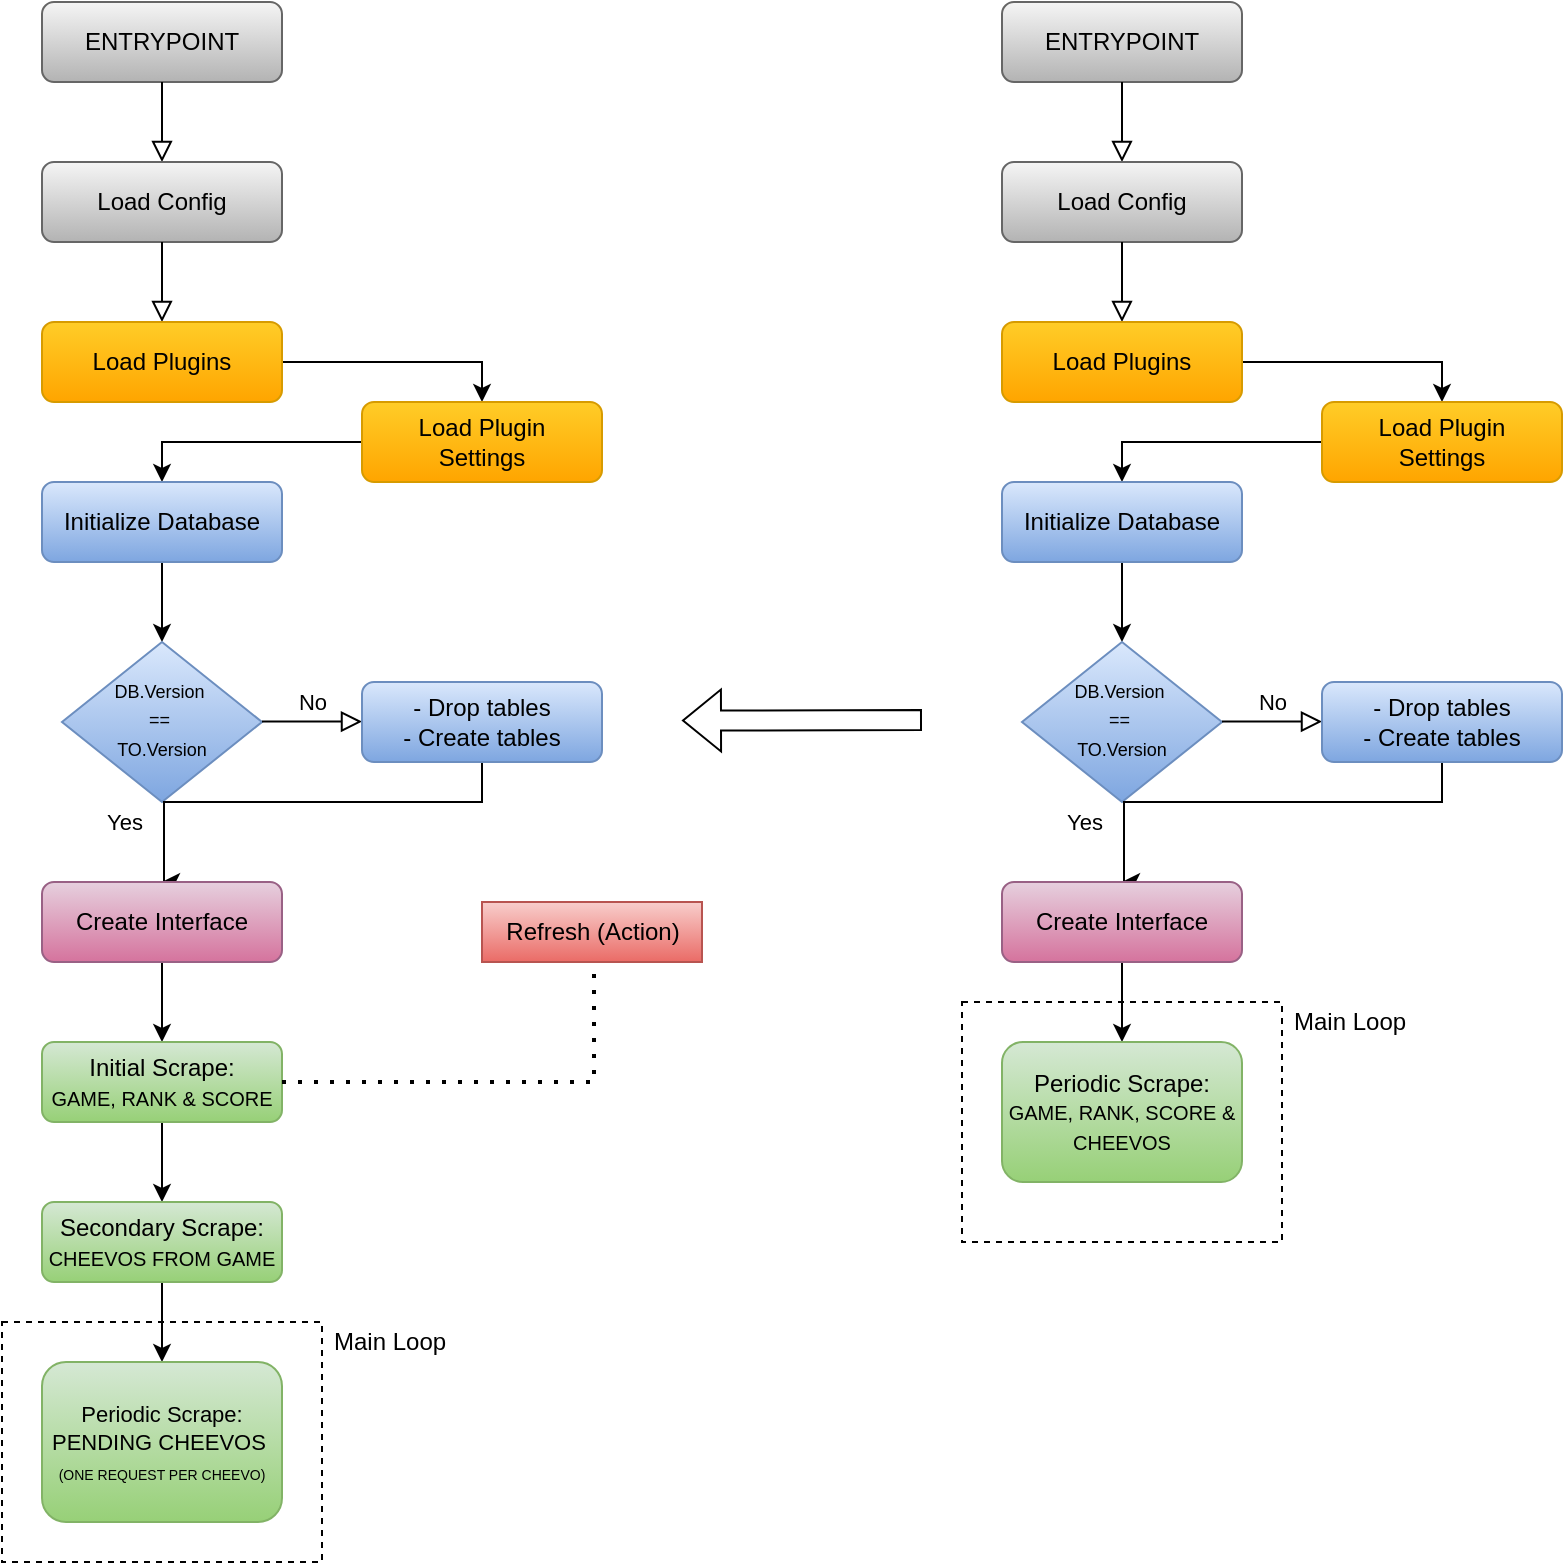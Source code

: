 <mxfile version="21.7.5" type="github">
  <diagram id="C5RBs43oDa-KdzZeNtuy" name="Page-1">
    <mxGraphModel dx="819" dy="457" grid="1" gridSize="10" guides="1" tooltips="1" connect="1" arrows="1" fold="1" page="1" pageScale="1" pageWidth="827" pageHeight="1169" math="0" shadow="0">
      <root>
        <mxCell id="WIyWlLk6GJQsqaUBKTNV-0" />
        <mxCell id="WIyWlLk6GJQsqaUBKTNV-1" parent="WIyWlLk6GJQsqaUBKTNV-0" />
        <mxCell id="sTYtrBtoLBsIIDPJl2ga-28" value="" style="rounded=0;whiteSpace=wrap;html=1;dashed=1;strokeWidth=1;fillColor=none;movable=1;resizable=1;rotatable=1;deletable=1;editable=1;locked=0;connectable=1;" vertex="1" parent="WIyWlLk6GJQsqaUBKTNV-1">
          <mxGeometry x="24" y="860" width="160" height="120" as="geometry" />
        </mxCell>
        <mxCell id="WIyWlLk6GJQsqaUBKTNV-3" value="ENTRYPOINT" style="rounded=1;whiteSpace=wrap;html=1;fontSize=12;glass=0;strokeWidth=1;shadow=0;fillColor=#f5f5f5;strokeColor=#666666;gradientColor=#b3b3b3;" parent="WIyWlLk6GJQsqaUBKTNV-1" vertex="1">
          <mxGeometry x="44" y="200" width="120" height="40" as="geometry" />
        </mxCell>
        <mxCell id="sTYtrBtoLBsIIDPJl2ga-1" value="" style="rounded=0;html=1;jettySize=auto;orthogonalLoop=1;fontSize=11;endArrow=block;endFill=0;endSize=8;strokeWidth=1;shadow=0;labelBackgroundColor=none;edgeStyle=orthogonalEdgeStyle;" edge="1" parent="WIyWlLk6GJQsqaUBKTNV-1" source="WIyWlLk6GJQsqaUBKTNV-3" target="sTYtrBtoLBsIIDPJl2ga-0">
          <mxGeometry relative="1" as="geometry">
            <mxPoint x="104" y="520" as="sourcePoint" />
            <mxPoint x="104" y="650" as="targetPoint" />
          </mxGeometry>
        </mxCell>
        <mxCell id="sTYtrBtoLBsIIDPJl2ga-0" value="Load Config" style="rounded=1;whiteSpace=wrap;html=1;fontSize=12;glass=0;strokeWidth=1;shadow=0;fillColor=#f5f5f5;strokeColor=#666666;gradientColor=#b3b3b3;" vertex="1" parent="WIyWlLk6GJQsqaUBKTNV-1">
          <mxGeometry x="44" y="280" width="120" height="40" as="geometry" />
        </mxCell>
        <mxCell id="sTYtrBtoLBsIIDPJl2ga-4" value="" style="rounded=0;html=1;jettySize=auto;orthogonalLoop=1;fontSize=11;endArrow=block;endFill=0;endSize=8;strokeWidth=1;shadow=0;labelBackgroundColor=none;edgeStyle=orthogonalEdgeStyle;" edge="1" parent="WIyWlLk6GJQsqaUBKTNV-1" source="sTYtrBtoLBsIIDPJl2ga-0" target="sTYtrBtoLBsIIDPJl2ga-2">
          <mxGeometry relative="1" as="geometry">
            <mxPoint x="104" y="360" as="sourcePoint" />
            <mxPoint x="104" y="650" as="targetPoint" />
          </mxGeometry>
        </mxCell>
        <mxCell id="sTYtrBtoLBsIIDPJl2ga-6" value="" style="edgeStyle=orthogonalEdgeStyle;rounded=0;orthogonalLoop=1;jettySize=auto;html=1;" edge="1" parent="WIyWlLk6GJQsqaUBKTNV-1" source="sTYtrBtoLBsIIDPJl2ga-2" target="sTYtrBtoLBsIIDPJl2ga-5">
          <mxGeometry relative="1" as="geometry">
            <Array as="points">
              <mxPoint x="264" y="380" />
            </Array>
          </mxGeometry>
        </mxCell>
        <mxCell id="sTYtrBtoLBsIIDPJl2ga-2" value="Load Plugins" style="rounded=1;whiteSpace=wrap;html=1;fontSize=12;glass=0;strokeWidth=1;shadow=0;fillColor=#ffcd28;strokeColor=#d79b00;gradientColor=#ffa500;" vertex="1" parent="WIyWlLk6GJQsqaUBKTNV-1">
          <mxGeometry x="44" y="360" width="120" height="40" as="geometry" />
        </mxCell>
        <mxCell id="sTYtrBtoLBsIIDPJl2ga-20" style="edgeStyle=orthogonalEdgeStyle;rounded=0;orthogonalLoop=1;jettySize=auto;html=1;exitX=0;exitY=0.5;exitDx=0;exitDy=0;entryX=0.5;entryY=0;entryDx=0;entryDy=0;" edge="1" parent="WIyWlLk6GJQsqaUBKTNV-1" source="sTYtrBtoLBsIIDPJl2ga-5" target="sTYtrBtoLBsIIDPJl2ga-12">
          <mxGeometry relative="1" as="geometry" />
        </mxCell>
        <mxCell id="sTYtrBtoLBsIIDPJl2ga-5" value="Load Plugin&lt;br&gt;Settings" style="rounded=1;whiteSpace=wrap;html=1;fontSize=12;glass=0;strokeWidth=1;shadow=0;fillColor=#ffcd28;gradientColor=#ffa500;strokeColor=#d79b00;" vertex="1" parent="WIyWlLk6GJQsqaUBKTNV-1">
          <mxGeometry x="204" y="400" width="120" height="40" as="geometry" />
        </mxCell>
        <mxCell id="sTYtrBtoLBsIIDPJl2ga-22" style="edgeStyle=orthogonalEdgeStyle;rounded=0;orthogonalLoop=1;jettySize=auto;html=1;exitX=0.5;exitY=1;exitDx=0;exitDy=0;entryX=0.5;entryY=0;entryDx=0;entryDy=0;" edge="1" parent="WIyWlLk6GJQsqaUBKTNV-1" source="sTYtrBtoLBsIIDPJl2ga-12" target="sTYtrBtoLBsIIDPJl2ga-14">
          <mxGeometry relative="1" as="geometry" />
        </mxCell>
        <mxCell id="sTYtrBtoLBsIIDPJl2ga-12" value="Initialize Database" style="rounded=1;whiteSpace=wrap;html=1;fontSize=12;glass=0;strokeWidth=1;shadow=0;fillColor=#dae8fc;gradientColor=#7ea6e0;strokeColor=#6c8ebf;" vertex="1" parent="WIyWlLk6GJQsqaUBKTNV-1">
          <mxGeometry x="44" y="440" width="120" height="40" as="geometry" />
        </mxCell>
        <mxCell id="sTYtrBtoLBsIIDPJl2ga-14" value="&lt;font style=&quot;font-size: 9px;&quot;&gt;DB.Version&amp;nbsp;&lt;br style=&quot;&quot;&gt;==&amp;nbsp;&lt;br&gt;TO.Version&lt;/font&gt;" style="rhombus;whiteSpace=wrap;html=1;shadow=0;fontFamily=Helvetica;fontSize=12;align=center;strokeWidth=1;spacing=6;spacingTop=-4;fillColor=#dae8fc;gradientColor=#7ea6e0;strokeColor=#6c8ebf;" vertex="1" parent="WIyWlLk6GJQsqaUBKTNV-1">
          <mxGeometry x="54" y="520" width="100" height="80" as="geometry" />
        </mxCell>
        <mxCell id="sTYtrBtoLBsIIDPJl2ga-16" value="No" style="edgeStyle=orthogonalEdgeStyle;rounded=0;html=1;jettySize=auto;orthogonalLoop=1;fontSize=11;endArrow=block;endFill=0;endSize=8;strokeWidth=1;shadow=0;labelBackgroundColor=none;" edge="1" parent="WIyWlLk6GJQsqaUBKTNV-1">
          <mxGeometry y="10" relative="1" as="geometry">
            <mxPoint as="offset" />
            <mxPoint x="154" y="559.76" as="sourcePoint" />
            <mxPoint x="204" y="559.76" as="targetPoint" />
          </mxGeometry>
        </mxCell>
        <mxCell id="sTYtrBtoLBsIIDPJl2ga-23" style="edgeStyle=orthogonalEdgeStyle;rounded=0;orthogonalLoop=1;jettySize=auto;html=1;exitX=0.5;exitY=1;exitDx=0;exitDy=0;" edge="1" parent="WIyWlLk6GJQsqaUBKTNV-1" source="sTYtrBtoLBsIIDPJl2ga-17">
          <mxGeometry relative="1" as="geometry">
            <mxPoint x="104" y="640" as="targetPoint" />
            <Array as="points">
              <mxPoint x="264" y="600" />
              <mxPoint x="105" y="600" />
              <mxPoint x="105" y="640" />
            </Array>
          </mxGeometry>
        </mxCell>
        <mxCell id="sTYtrBtoLBsIIDPJl2ga-24" value="Yes" style="edgeLabel;html=1;align=center;verticalAlign=middle;resizable=0;points=[];" vertex="1" connectable="0" parent="sTYtrBtoLBsIIDPJl2ga-23">
          <mxGeometry x="0.434" y="2" relative="1" as="geometry">
            <mxPoint x="-42" y="8" as="offset" />
          </mxGeometry>
        </mxCell>
        <mxCell id="sTYtrBtoLBsIIDPJl2ga-17" value="- Drop tables&lt;br&gt;- Create tables" style="rounded=1;whiteSpace=wrap;html=1;fontSize=12;glass=0;strokeWidth=1;shadow=0;fillColor=#dae8fc;gradientColor=#7ea6e0;strokeColor=#6c8ebf;" vertex="1" parent="WIyWlLk6GJQsqaUBKTNV-1">
          <mxGeometry x="204" y="540" width="120" height="40" as="geometry" />
        </mxCell>
        <mxCell id="sTYtrBtoLBsIIDPJl2ga-30" style="edgeStyle=orthogonalEdgeStyle;rounded=0;orthogonalLoop=1;jettySize=auto;html=1;exitX=0.5;exitY=1;exitDx=0;exitDy=0;entryX=0.5;entryY=0;entryDx=0;entryDy=0;" edge="1" parent="WIyWlLk6GJQsqaUBKTNV-1" source="sTYtrBtoLBsIIDPJl2ga-25" target="sTYtrBtoLBsIIDPJl2ga-26">
          <mxGeometry relative="1" as="geometry" />
        </mxCell>
        <mxCell id="sTYtrBtoLBsIIDPJl2ga-25" value="Create Interface" style="rounded=1;whiteSpace=wrap;html=1;fontSize=12;glass=0;strokeWidth=1;shadow=0;fillColor=#e6d0de;strokeColor=#996185;gradientColor=#d5739d;" vertex="1" parent="WIyWlLk6GJQsqaUBKTNV-1">
          <mxGeometry x="44" y="640" width="120" height="40" as="geometry" />
        </mxCell>
        <mxCell id="sTYtrBtoLBsIIDPJl2ga-32" value="" style="edgeStyle=orthogonalEdgeStyle;rounded=0;orthogonalLoop=1;jettySize=auto;html=1;" edge="1" parent="WIyWlLk6GJQsqaUBKTNV-1" source="sTYtrBtoLBsIIDPJl2ga-26" target="sTYtrBtoLBsIIDPJl2ga-31">
          <mxGeometry relative="1" as="geometry" />
        </mxCell>
        <mxCell id="sTYtrBtoLBsIIDPJl2ga-26" value="Initial Scrape:&lt;br&gt;&lt;font style=&quot;font-size: 10px;&quot;&gt;GAME, RANK &amp;amp;&amp;nbsp;SCORE&lt;/font&gt;" style="rounded=1;whiteSpace=wrap;html=1;fontSize=12;glass=0;strokeWidth=1;shadow=0;fillColor=#d5e8d4;strokeColor=#82b366;gradientColor=#97d077;" vertex="1" parent="WIyWlLk6GJQsqaUBKTNV-1">
          <mxGeometry x="44" y="720" width="120" height="40" as="geometry" />
        </mxCell>
        <mxCell id="sTYtrBtoLBsIIDPJl2ga-29" value="Main Loop" style="text;strokeColor=none;fillColor=none;align=left;verticalAlign=middle;spacingLeft=4;spacingRight=4;overflow=hidden;points=[[0,0.5],[1,0.5]];portConstraint=eastwest;rotatable=0;whiteSpace=wrap;html=1;" vertex="1" parent="WIyWlLk6GJQsqaUBKTNV-1">
          <mxGeometry x="184" y="860" width="80" height="20" as="geometry" />
        </mxCell>
        <mxCell id="sTYtrBtoLBsIIDPJl2ga-34" style="edgeStyle=orthogonalEdgeStyle;rounded=0;orthogonalLoop=1;jettySize=auto;html=1;exitX=0.5;exitY=1;exitDx=0;exitDy=0;entryX=0.5;entryY=0;entryDx=0;entryDy=0;" edge="1" parent="WIyWlLk6GJQsqaUBKTNV-1" source="sTYtrBtoLBsIIDPJl2ga-31" target="sTYtrBtoLBsIIDPJl2ga-33">
          <mxGeometry relative="1" as="geometry" />
        </mxCell>
        <mxCell id="sTYtrBtoLBsIIDPJl2ga-31" value="Secondary Scrape:&lt;br&gt;&lt;font style=&quot;font-size: 10px;&quot;&gt;CHEEVOS FROM GAME&lt;/font&gt;" style="rounded=1;whiteSpace=wrap;html=1;fontSize=12;glass=0;strokeWidth=1;shadow=0;fillColor=#d5e8d4;strokeColor=#82b366;gradientColor=#97d077;" vertex="1" parent="WIyWlLk6GJQsqaUBKTNV-1">
          <mxGeometry x="44" y="800" width="120" height="40" as="geometry" />
        </mxCell>
        <mxCell id="sTYtrBtoLBsIIDPJl2ga-33" value="&lt;font style=&quot;font-size: 11px;&quot;&gt;Periodic Scrape:&lt;br&gt;&lt;/font&gt;&lt;font style=&quot;&quot;&gt;&lt;font style=&quot;&quot;&gt;&lt;span style=&quot;font-size: 11px;&quot;&gt;PENDING CHEEVOS&amp;nbsp;&lt;/span&gt;&lt;br&gt;&lt;font style=&quot;font-size: 7px;&quot;&gt;(ONE REQUEST PER CHEEVO)&lt;/font&gt;&lt;/font&gt;&lt;br&gt;&lt;/font&gt;" style="rounded=1;whiteSpace=wrap;html=1;fontSize=12;glass=0;strokeWidth=1;shadow=0;fillColor=#d5e8d4;strokeColor=#82b366;gradientColor=#97d077;" vertex="1" parent="WIyWlLk6GJQsqaUBKTNV-1">
          <mxGeometry x="44" y="880" width="120" height="80" as="geometry" />
        </mxCell>
        <mxCell id="sTYtrBtoLBsIIDPJl2ga-35" value="" style="rounded=0;whiteSpace=wrap;html=1;dashed=1;strokeWidth=1;fillColor=none;movable=1;resizable=1;rotatable=1;deletable=1;editable=1;locked=0;connectable=1;" vertex="1" parent="WIyWlLk6GJQsqaUBKTNV-1">
          <mxGeometry x="504" y="700" width="160" height="120" as="geometry" />
        </mxCell>
        <mxCell id="sTYtrBtoLBsIIDPJl2ga-36" value="ENTRYPOINT" style="rounded=1;whiteSpace=wrap;html=1;fontSize=12;glass=0;strokeWidth=1;shadow=0;fillColor=#f5f5f5;strokeColor=#666666;gradientColor=#b3b3b3;" vertex="1" parent="WIyWlLk6GJQsqaUBKTNV-1">
          <mxGeometry x="524" y="200" width="120" height="40" as="geometry" />
        </mxCell>
        <mxCell id="sTYtrBtoLBsIIDPJl2ga-37" value="" style="rounded=0;html=1;jettySize=auto;orthogonalLoop=1;fontSize=11;endArrow=block;endFill=0;endSize=8;strokeWidth=1;shadow=0;labelBackgroundColor=none;edgeStyle=orthogonalEdgeStyle;" edge="1" parent="WIyWlLk6GJQsqaUBKTNV-1" source="sTYtrBtoLBsIIDPJl2ga-36" target="sTYtrBtoLBsIIDPJl2ga-38">
          <mxGeometry relative="1" as="geometry">
            <mxPoint x="584" y="520" as="sourcePoint" />
            <mxPoint x="584" y="650" as="targetPoint" />
          </mxGeometry>
        </mxCell>
        <mxCell id="sTYtrBtoLBsIIDPJl2ga-38" value="Load Config" style="rounded=1;whiteSpace=wrap;html=1;fontSize=12;glass=0;strokeWidth=1;shadow=0;fillColor=#f5f5f5;strokeColor=#666666;gradientColor=#b3b3b3;" vertex="1" parent="WIyWlLk6GJQsqaUBKTNV-1">
          <mxGeometry x="524" y="280" width="120" height="40" as="geometry" />
        </mxCell>
        <mxCell id="sTYtrBtoLBsIIDPJl2ga-39" value="" style="rounded=0;html=1;jettySize=auto;orthogonalLoop=1;fontSize=11;endArrow=block;endFill=0;endSize=8;strokeWidth=1;shadow=0;labelBackgroundColor=none;edgeStyle=orthogonalEdgeStyle;" edge="1" parent="WIyWlLk6GJQsqaUBKTNV-1" source="sTYtrBtoLBsIIDPJl2ga-38" target="sTYtrBtoLBsIIDPJl2ga-41">
          <mxGeometry relative="1" as="geometry">
            <mxPoint x="584" y="360" as="sourcePoint" />
            <mxPoint x="584" y="650" as="targetPoint" />
          </mxGeometry>
        </mxCell>
        <mxCell id="sTYtrBtoLBsIIDPJl2ga-40" value="" style="edgeStyle=orthogonalEdgeStyle;rounded=0;orthogonalLoop=1;jettySize=auto;html=1;" edge="1" parent="WIyWlLk6GJQsqaUBKTNV-1" source="sTYtrBtoLBsIIDPJl2ga-41" target="sTYtrBtoLBsIIDPJl2ga-43">
          <mxGeometry relative="1" as="geometry">
            <Array as="points">
              <mxPoint x="744" y="380" />
            </Array>
          </mxGeometry>
        </mxCell>
        <mxCell id="sTYtrBtoLBsIIDPJl2ga-41" value="Load Plugins" style="rounded=1;whiteSpace=wrap;html=1;fontSize=12;glass=0;strokeWidth=1;shadow=0;fillColor=#ffcd28;strokeColor=#d79b00;gradientColor=#ffa500;" vertex="1" parent="WIyWlLk6GJQsqaUBKTNV-1">
          <mxGeometry x="524" y="360" width="120" height="40" as="geometry" />
        </mxCell>
        <mxCell id="sTYtrBtoLBsIIDPJl2ga-42" style="edgeStyle=orthogonalEdgeStyle;rounded=0;orthogonalLoop=1;jettySize=auto;html=1;exitX=0;exitY=0.5;exitDx=0;exitDy=0;entryX=0.5;entryY=0;entryDx=0;entryDy=0;" edge="1" parent="WIyWlLk6GJQsqaUBKTNV-1" source="sTYtrBtoLBsIIDPJl2ga-43" target="sTYtrBtoLBsIIDPJl2ga-45">
          <mxGeometry relative="1" as="geometry" />
        </mxCell>
        <mxCell id="sTYtrBtoLBsIIDPJl2ga-43" value="Load Plugin&lt;br&gt;Settings" style="rounded=1;whiteSpace=wrap;html=1;fontSize=12;glass=0;strokeWidth=1;shadow=0;fillColor=#ffcd28;gradientColor=#ffa500;strokeColor=#d79b00;" vertex="1" parent="WIyWlLk6GJQsqaUBKTNV-1">
          <mxGeometry x="684" y="400" width="120" height="40" as="geometry" />
        </mxCell>
        <mxCell id="sTYtrBtoLBsIIDPJl2ga-44" style="edgeStyle=orthogonalEdgeStyle;rounded=0;orthogonalLoop=1;jettySize=auto;html=1;exitX=0.5;exitY=1;exitDx=0;exitDy=0;entryX=0.5;entryY=0;entryDx=0;entryDy=0;" edge="1" parent="WIyWlLk6GJQsqaUBKTNV-1" source="sTYtrBtoLBsIIDPJl2ga-45" target="sTYtrBtoLBsIIDPJl2ga-46">
          <mxGeometry relative="1" as="geometry" />
        </mxCell>
        <mxCell id="sTYtrBtoLBsIIDPJl2ga-45" value="Initialize Database" style="rounded=1;whiteSpace=wrap;html=1;fontSize=12;glass=0;strokeWidth=1;shadow=0;fillColor=#dae8fc;gradientColor=#7ea6e0;strokeColor=#6c8ebf;" vertex="1" parent="WIyWlLk6GJQsqaUBKTNV-1">
          <mxGeometry x="524" y="440" width="120" height="40" as="geometry" />
        </mxCell>
        <mxCell id="sTYtrBtoLBsIIDPJl2ga-46" value="&lt;font style=&quot;font-size: 9px;&quot;&gt;DB.Version&amp;nbsp;&lt;br style=&quot;&quot;&gt;==&amp;nbsp;&lt;br&gt;TO.Version&lt;/font&gt;" style="rhombus;whiteSpace=wrap;html=1;shadow=0;fontFamily=Helvetica;fontSize=12;align=center;strokeWidth=1;spacing=6;spacingTop=-4;fillColor=#dae8fc;gradientColor=#7ea6e0;strokeColor=#6c8ebf;" vertex="1" parent="WIyWlLk6GJQsqaUBKTNV-1">
          <mxGeometry x="534" y="520" width="100" height="80" as="geometry" />
        </mxCell>
        <mxCell id="sTYtrBtoLBsIIDPJl2ga-47" value="No" style="edgeStyle=orthogonalEdgeStyle;rounded=0;html=1;jettySize=auto;orthogonalLoop=1;fontSize=11;endArrow=block;endFill=0;endSize=8;strokeWidth=1;shadow=0;labelBackgroundColor=none;" edge="1" parent="WIyWlLk6GJQsqaUBKTNV-1">
          <mxGeometry y="10" relative="1" as="geometry">
            <mxPoint as="offset" />
            <mxPoint x="634" y="559.76" as="sourcePoint" />
            <mxPoint x="684" y="559.76" as="targetPoint" />
          </mxGeometry>
        </mxCell>
        <mxCell id="sTYtrBtoLBsIIDPJl2ga-48" style="edgeStyle=orthogonalEdgeStyle;rounded=0;orthogonalLoop=1;jettySize=auto;html=1;exitX=0.5;exitY=1;exitDx=0;exitDy=0;" edge="1" parent="WIyWlLk6GJQsqaUBKTNV-1" source="sTYtrBtoLBsIIDPJl2ga-50">
          <mxGeometry relative="1" as="geometry">
            <mxPoint x="584" y="640" as="targetPoint" />
            <Array as="points">
              <mxPoint x="744" y="600" />
              <mxPoint x="585" y="600" />
              <mxPoint x="585" y="640" />
            </Array>
          </mxGeometry>
        </mxCell>
        <mxCell id="sTYtrBtoLBsIIDPJl2ga-49" value="Yes" style="edgeLabel;html=1;align=center;verticalAlign=middle;resizable=0;points=[];" vertex="1" connectable="0" parent="sTYtrBtoLBsIIDPJl2ga-48">
          <mxGeometry x="0.434" y="2" relative="1" as="geometry">
            <mxPoint x="-42" y="8" as="offset" />
          </mxGeometry>
        </mxCell>
        <mxCell id="sTYtrBtoLBsIIDPJl2ga-50" value="- Drop tables&lt;br&gt;- Create tables" style="rounded=1;whiteSpace=wrap;html=1;fontSize=12;glass=0;strokeWidth=1;shadow=0;fillColor=#dae8fc;gradientColor=#7ea6e0;strokeColor=#6c8ebf;" vertex="1" parent="WIyWlLk6GJQsqaUBKTNV-1">
          <mxGeometry x="684" y="540" width="120" height="40" as="geometry" />
        </mxCell>
        <mxCell id="sTYtrBtoLBsIIDPJl2ga-53" style="edgeStyle=orthogonalEdgeStyle;rounded=0;orthogonalLoop=1;jettySize=auto;html=1;exitX=0.5;exitY=1;exitDx=0;exitDy=0;entryX=0.5;entryY=0;entryDx=0;entryDy=0;" edge="1" parent="WIyWlLk6GJQsqaUBKTNV-1" source="sTYtrBtoLBsIIDPJl2ga-54" target="sTYtrBtoLBsIIDPJl2ga-56">
          <mxGeometry relative="1" as="geometry" />
        </mxCell>
        <mxCell id="sTYtrBtoLBsIIDPJl2ga-54" value="Create Interface" style="rounded=1;whiteSpace=wrap;html=1;fontSize=12;glass=0;strokeWidth=1;shadow=0;fillColor=#e6d0de;strokeColor=#996185;gradientColor=#d5739d;" vertex="1" parent="WIyWlLk6GJQsqaUBKTNV-1">
          <mxGeometry x="524" y="640" width="120" height="40" as="geometry" />
        </mxCell>
        <mxCell id="sTYtrBtoLBsIIDPJl2ga-56" value="Periodic Scrape:&lt;br&gt;&lt;font style=&quot;font-size: 10px;&quot;&gt;GAME, RANK, SCORE &amp;amp; CHEEVOS&lt;br&gt;&lt;/font&gt;" style="rounded=1;whiteSpace=wrap;html=1;fontSize=12;glass=0;strokeWidth=1;shadow=0;fillColor=#d5e8d4;strokeColor=#82b366;gradientColor=#97d077;" vertex="1" parent="WIyWlLk6GJQsqaUBKTNV-1">
          <mxGeometry x="524" y="720" width="120" height="70" as="geometry" />
        </mxCell>
        <mxCell id="sTYtrBtoLBsIIDPJl2ga-57" value="Main Loop" style="text;strokeColor=none;fillColor=none;align=left;verticalAlign=middle;spacingLeft=4;spacingRight=4;overflow=hidden;points=[[0,0.5],[1,0.5]];portConstraint=eastwest;rotatable=0;whiteSpace=wrap;html=1;" vertex="1" parent="WIyWlLk6GJQsqaUBKTNV-1">
          <mxGeometry x="664" y="700" width="80" height="20" as="geometry" />
        </mxCell>
        <mxCell id="sTYtrBtoLBsIIDPJl2ga-61" value="" style="shape=flexArrow;endArrow=classic;html=1;rounded=0;" edge="1" parent="WIyWlLk6GJQsqaUBKTNV-1">
          <mxGeometry width="50" height="50" relative="1" as="geometry">
            <mxPoint x="484" y="559" as="sourcePoint" />
            <mxPoint x="364" y="559.29" as="targetPoint" />
          </mxGeometry>
        </mxCell>
        <mxCell id="sTYtrBtoLBsIIDPJl2ga-63" value="" style="endArrow=none;dashed=1;html=1;dashPattern=1 3;strokeWidth=2;rounded=0;exitX=1;exitY=0.5;exitDx=0;exitDy=0;" edge="1" parent="WIyWlLk6GJQsqaUBKTNV-1" source="sTYtrBtoLBsIIDPJl2ga-26">
          <mxGeometry width="50" height="50" relative="1" as="geometry">
            <mxPoint x="330" y="710" as="sourcePoint" />
            <mxPoint x="320" y="680" as="targetPoint" />
            <Array as="points">
              <mxPoint x="320" y="740" />
            </Array>
          </mxGeometry>
        </mxCell>
        <mxCell id="sTYtrBtoLBsIIDPJl2ga-66" value="Refresh (Action)" style="text;html=1;align=center;verticalAlign=middle;resizable=0;points=[];autosize=1;strokeColor=#b85450;fillColor=#f8cecc;gradientColor=#ea6b66;" vertex="1" parent="WIyWlLk6GJQsqaUBKTNV-1">
          <mxGeometry x="264" y="650" width="110" height="30" as="geometry" />
        </mxCell>
      </root>
    </mxGraphModel>
  </diagram>
</mxfile>

